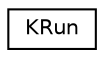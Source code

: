 digraph "Graphical Class Hierarchy"
{
  edge [fontname="Helvetica",fontsize="10",labelfontname="Helvetica",labelfontsize="10"];
  node [fontname="Helvetica",fontsize="10",shape=record];
  rankdir="LR";
  Node0 [label="KRun",height=0.2,width=0.4,color="black", fillcolor="white", style="filled",URL="$classKRun.html",tooltip="To open files with their associated applications in KDE, use KRun. "];
}
